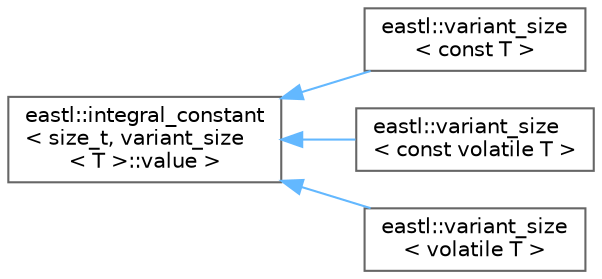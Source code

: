 digraph "类继承关系图"
{
 // LATEX_PDF_SIZE
  bgcolor="transparent";
  edge [fontname=Helvetica,fontsize=10,labelfontname=Helvetica,labelfontsize=10];
  node [fontname=Helvetica,fontsize=10,shape=box,height=0.2,width=0.4];
  rankdir="LR";
  Node0 [id="Node000000",label="eastl::integral_constant\l\< size_t, variant_size\l\< T \>::value \>",height=0.2,width=0.4,color="grey40", fillcolor="white", style="filled",URL="$structeastl_1_1integral__constant.html",tooltip=" "];
  Node0 -> Node1 [id="edge807_Node000000_Node000001",dir="back",color="steelblue1",style="solid",tooltip=" "];
  Node1 [id="Node000001",label="eastl::variant_size\l\< const T \>",height=0.2,width=0.4,color="grey40", fillcolor="white", style="filled",URL="$structeastl_1_1variant__size_3_01const_01_t_01_4.html",tooltip=" "];
  Node0 -> Node2 [id="edge808_Node000000_Node000002",dir="back",color="steelblue1",style="solid",tooltip=" "];
  Node2 [id="Node000002",label="eastl::variant_size\l\< const volatile T \>",height=0.2,width=0.4,color="grey40", fillcolor="white", style="filled",URL="$structeastl_1_1variant__size_3_01const_01volatile_01_t_01_4.html",tooltip=" "];
  Node0 -> Node3 [id="edge809_Node000000_Node000003",dir="back",color="steelblue1",style="solid",tooltip=" "];
  Node3 [id="Node000003",label="eastl::variant_size\l\< volatile T \>",height=0.2,width=0.4,color="grey40", fillcolor="white", style="filled",URL="$structeastl_1_1variant__size_3_01volatile_01_t_01_4.html",tooltip=" "];
}

